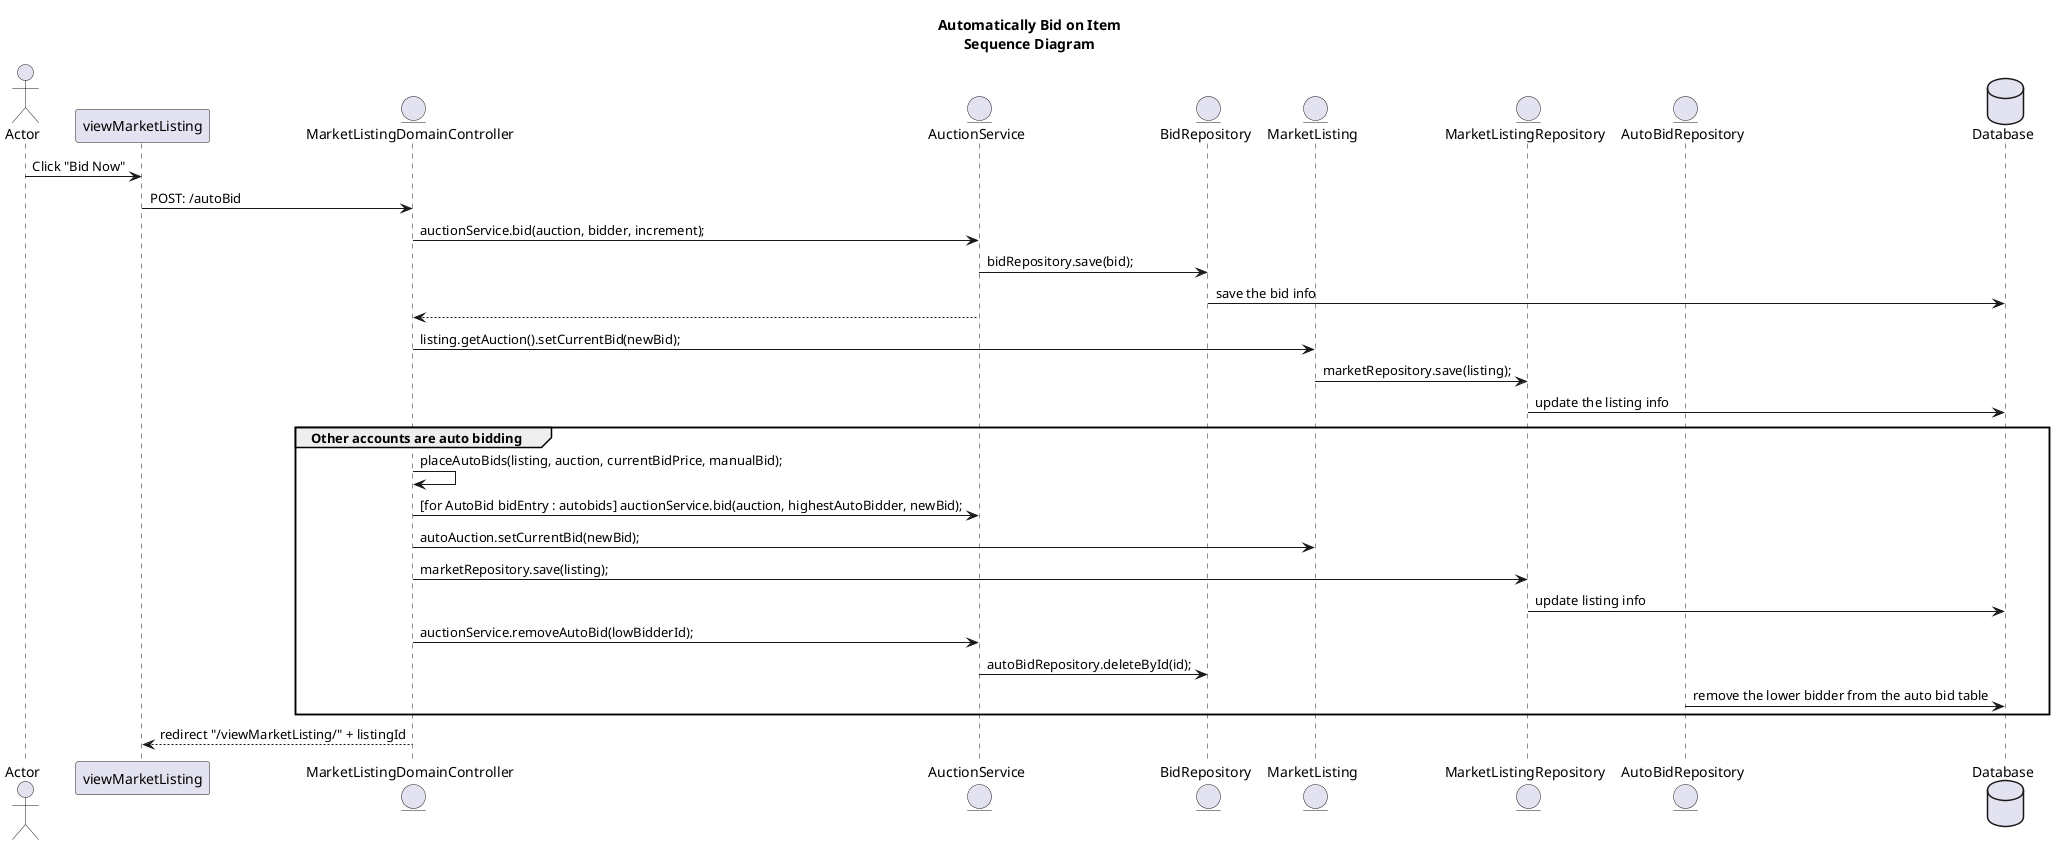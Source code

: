 @startuml

title          Automatically Bid on Item\nSequence Diagram

actor          Actor                            as actor
participant    viewMarketListing                as viewMarketListing
entity         MarketListingDomainController    as marketListDomainController
entity         AuctionService                   as auctionService
entity         BidRepository                    as bidRepository
entity         MarketListing                    as marketListing
entity         MarketListingRepository          as marketListingRepository
entity         AutoBidRepository                as autoBidRepository
database       Database                         as database

actor                        ->     viewMarketListing             : Click "Bid Now"
viewMarketListing            ->     marketListDomainController    : POST: /autoBid
marketListDomainController   ->     auctionService                : auctionService.bid(auction, bidder, increment);
auctionService               ->     bidRepository                 : bidRepository.save(bid);
bidRepository                ->     database                      : save the bid info
auctionService               -->    marketListDomainController    :
marketListDomainController   ->     marketListing                 : listing.getAuction().setCurrentBid(newBid);
marketListing                ->     marketListingRepository       : marketRepository.save(listing);
marketListingRepository      ->     database                      : update the listing info
group Other accounts are auto bidding
  marketListDomainController   ->     marketListDomainController    : placeAutoBids(listing, auction, currentBidPrice, manualBid);
  marketListDomainController   ->     auctionService                : [for AutoBid bidEntry : autobids] auctionService.bid(auction, highestAutoBidder, newBid);
  marketListDomainController   ->     marketListing                 : autoAuction.setCurrentBid(newBid);
  marketListDomainController   ->     marketListingRepository       : marketRepository.save(listing);
  marketListingRepository      ->     database                      : update listing info
  marketListDomainController   ->     auctionService                : auctionService.removeAutoBid(lowBidderId);
  auctionService               ->     bidRepository                 : autoBidRepository.deleteById(id);
  autoBidRepository            ->     database                      : remove the lower bidder from the auto bid table
end
marketListDomainController   -->    viewMarketListing             : redirect "/viewMarketListing/" + listingId

@enduml